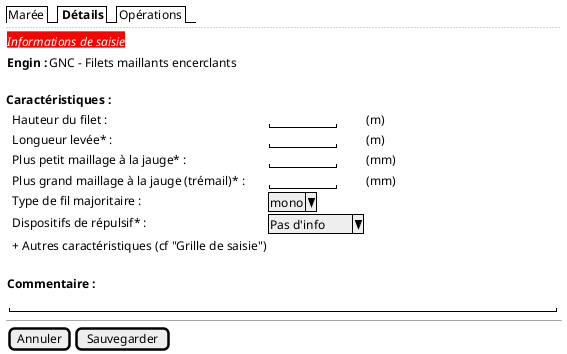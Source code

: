 @startsalt
{

  {/ | Marée | <b> Détails | Opérations }
  ..

     {
         <back:red><font color=white><i>Informations de saisie
     }

    {
       <b>Engin : | GNC - Filets maillants encerclants
    }
  .
    <b>Caractéristiques :
    {
      . | Hauteur du filet : |  "        "  | (m)
      . | Longueur levée* : |  "        "  | (m)
      . | Plus petit maillage à la jauge* : |  "        "  | (mm)
      . | Plus grand maillage à la jauge (trémail)* : |  "        "  | (mm)
      . | Type de fil majoritaire : | ^mono^
      . | Dispositifs de répulsif* : | ^Pas d'info^
      . | + Autres caractéristiques (cf "Grille de saisie")
    }
  .
    {
        <b>Commentaire :

        { "                                                                    "}
    }

  --

  {
    [Annuler] | [Sauvegarder]
  }
}
@endsalt
